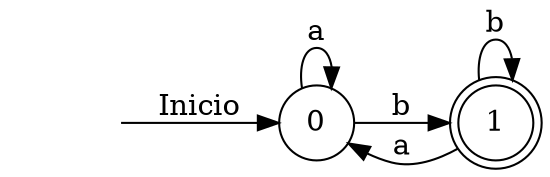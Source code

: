 digraph GraficaAFDDirecto {
rankdir=LR;
{
node [style = invisible]
INI
}
INI -> 0[label="Inicio"]

0 [ shape="circle"]
1 [ shape="doublecircle"]
1[fillcolor="#1D22E8"];
0->0[label="a"]
0->1[label="b"]
1->0[label="a"]
1->1[label="b"]
}
